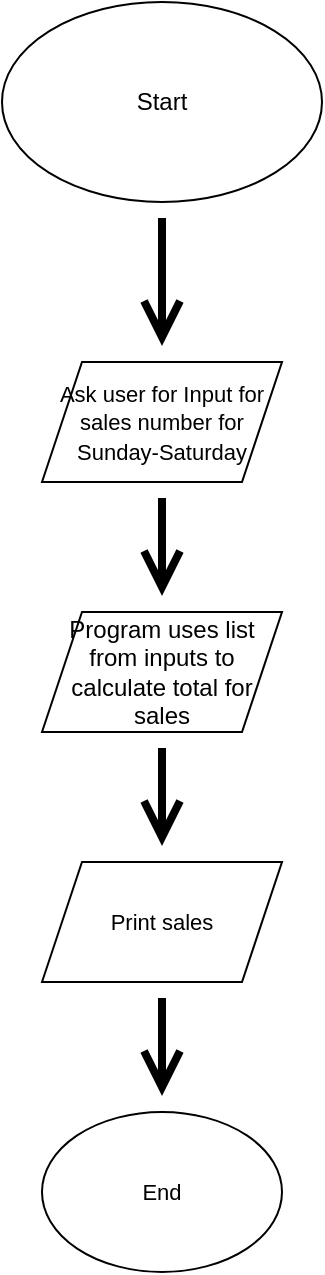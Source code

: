 <mxfile version="20.2.0" type="github"><diagram id="pRuKrj4uPuHoQtdoCz6Q" name="Page-1"><mxGraphModel dx="1502" dy="2718" grid="0" gridSize="10" guides="1" tooltips="1" connect="1" arrows="1" fold="1" page="0" pageScale="1" pageWidth="850" pageHeight="1100" math="0" shadow="0"><root><mxCell id="0"/><mxCell id="1" parent="0"/><mxCell id="8FPe3LTIt7DsyzON0APj-4" value="" style="edgeStyle=none;curved=1;rounded=0;orthogonalLoop=1;jettySize=auto;html=1;fontSize=11;endArrow=open;startSize=14;endSize=14;sourcePerimeterSpacing=8;targetPerimeterSpacing=8;strokeWidth=4;" edge="1" parent="1" source="8FPe3LTIt7DsyzON0APj-1" target="8FPe3LTIt7DsyzON0APj-2"><mxGeometry relative="1" as="geometry"/></mxCell><mxCell id="8FPe3LTIt7DsyzON0APj-1" value="Start" style="ellipse;whiteSpace=wrap;html=1;hachureGap=4;" vertex="1" parent="1"><mxGeometry x="237" y="-1889" width="160" height="100" as="geometry"/></mxCell><mxCell id="8FPe3LTIt7DsyzON0APj-5" value="" style="edgeStyle=none;curved=1;rounded=0;orthogonalLoop=1;jettySize=auto;html=1;fontSize=11;endArrow=open;startSize=14;endSize=14;sourcePerimeterSpacing=8;targetPerimeterSpacing=8;strokeWidth=4;" edge="1" parent="1" source="8FPe3LTIt7DsyzON0APj-2" target="8FPe3LTIt7DsyzON0APj-3"><mxGeometry relative="1" as="geometry"/></mxCell><mxCell id="8FPe3LTIt7DsyzON0APj-2" value="&lt;font style=&quot;font-size: 11px;&quot;&gt;Ask user for Input for sales number for Sunday-Saturday&lt;/font&gt;" style="shape=parallelogram;perimeter=parallelogramPerimeter;whiteSpace=wrap;html=1;fixedSize=1;hachureGap=4;" vertex="1" parent="1"><mxGeometry x="257" y="-1709" width="120" height="60" as="geometry"/></mxCell><mxCell id="8FPe3LTIt7DsyzON0APj-7" value="" style="edgeStyle=none;curved=1;rounded=0;orthogonalLoop=1;jettySize=auto;html=1;fontSize=11;endArrow=open;startSize=14;endSize=14;sourcePerimeterSpacing=8;targetPerimeterSpacing=8;strokeWidth=4;" edge="1" parent="1" source="8FPe3LTIt7DsyzON0APj-3" target="8FPe3LTIt7DsyzON0APj-6"><mxGeometry relative="1" as="geometry"/></mxCell><mxCell id="8FPe3LTIt7DsyzON0APj-3" value="Program uses list from inputs to calculate total for sales" style="shape=parallelogram;perimeter=parallelogramPerimeter;whiteSpace=wrap;html=1;fixedSize=1;hachureGap=4;" vertex="1" parent="1"><mxGeometry x="257" y="-1584" width="120" height="60" as="geometry"/></mxCell><mxCell id="8FPe3LTIt7DsyzON0APj-9" value="" style="edgeStyle=none;curved=1;rounded=0;orthogonalLoop=1;jettySize=auto;html=1;fontSize=11;endArrow=open;startSize=14;endSize=14;sourcePerimeterSpacing=8;targetPerimeterSpacing=8;strokeWidth=4;" edge="1" parent="1" source="8FPe3LTIt7DsyzON0APj-6" target="8FPe3LTIt7DsyzON0APj-8"><mxGeometry relative="1" as="geometry"/></mxCell><mxCell id="8FPe3LTIt7DsyzON0APj-6" value="Print sales" style="shape=parallelogram;perimeter=parallelogramPerimeter;whiteSpace=wrap;html=1;fixedSize=1;hachureGap=4;fontSize=11;" vertex="1" parent="1"><mxGeometry x="257" y="-1459" width="120" height="60" as="geometry"/></mxCell><mxCell id="8FPe3LTIt7DsyzON0APj-8" value="End" style="ellipse;whiteSpace=wrap;html=1;hachureGap=4;fontSize=11;" vertex="1" parent="1"><mxGeometry x="257" y="-1334" width="120" height="80" as="geometry"/></mxCell></root></mxGraphModel></diagram></mxfile>